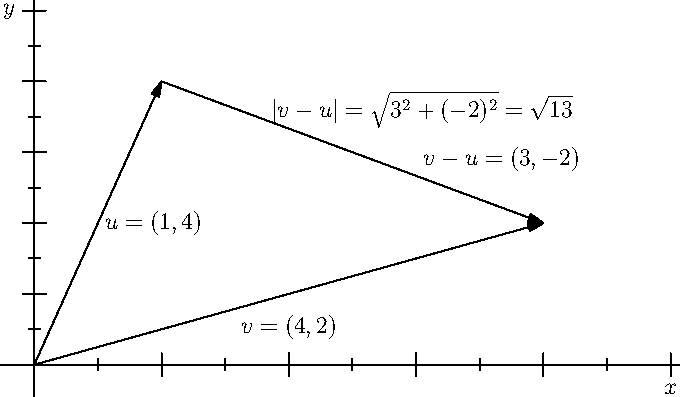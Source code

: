 size(12cm,7cm,IgnoreAspect);
import graph;

xlimits(0,5);
ylimits(0,5);

xaxis("$x$",Ticks("%"));
yaxis("$y$",Ticks("%"));

draw((0,0)--(1,4),Arrow); 
draw((0,0)--(4,2),Arrow); 
draw((1,4)--(4,2),Arrow); 

label("$u = (1,4)$",(0.5,2),E);
label("$v = (4,2)$",(2,0.8),S);
label("$|v-u| = \sqrt{3^2 + (-2)^2} = \sqrt{13}$",(1.8,3.6),E);
label("$v-u = (3,-2)$",(3,2.9),E);
